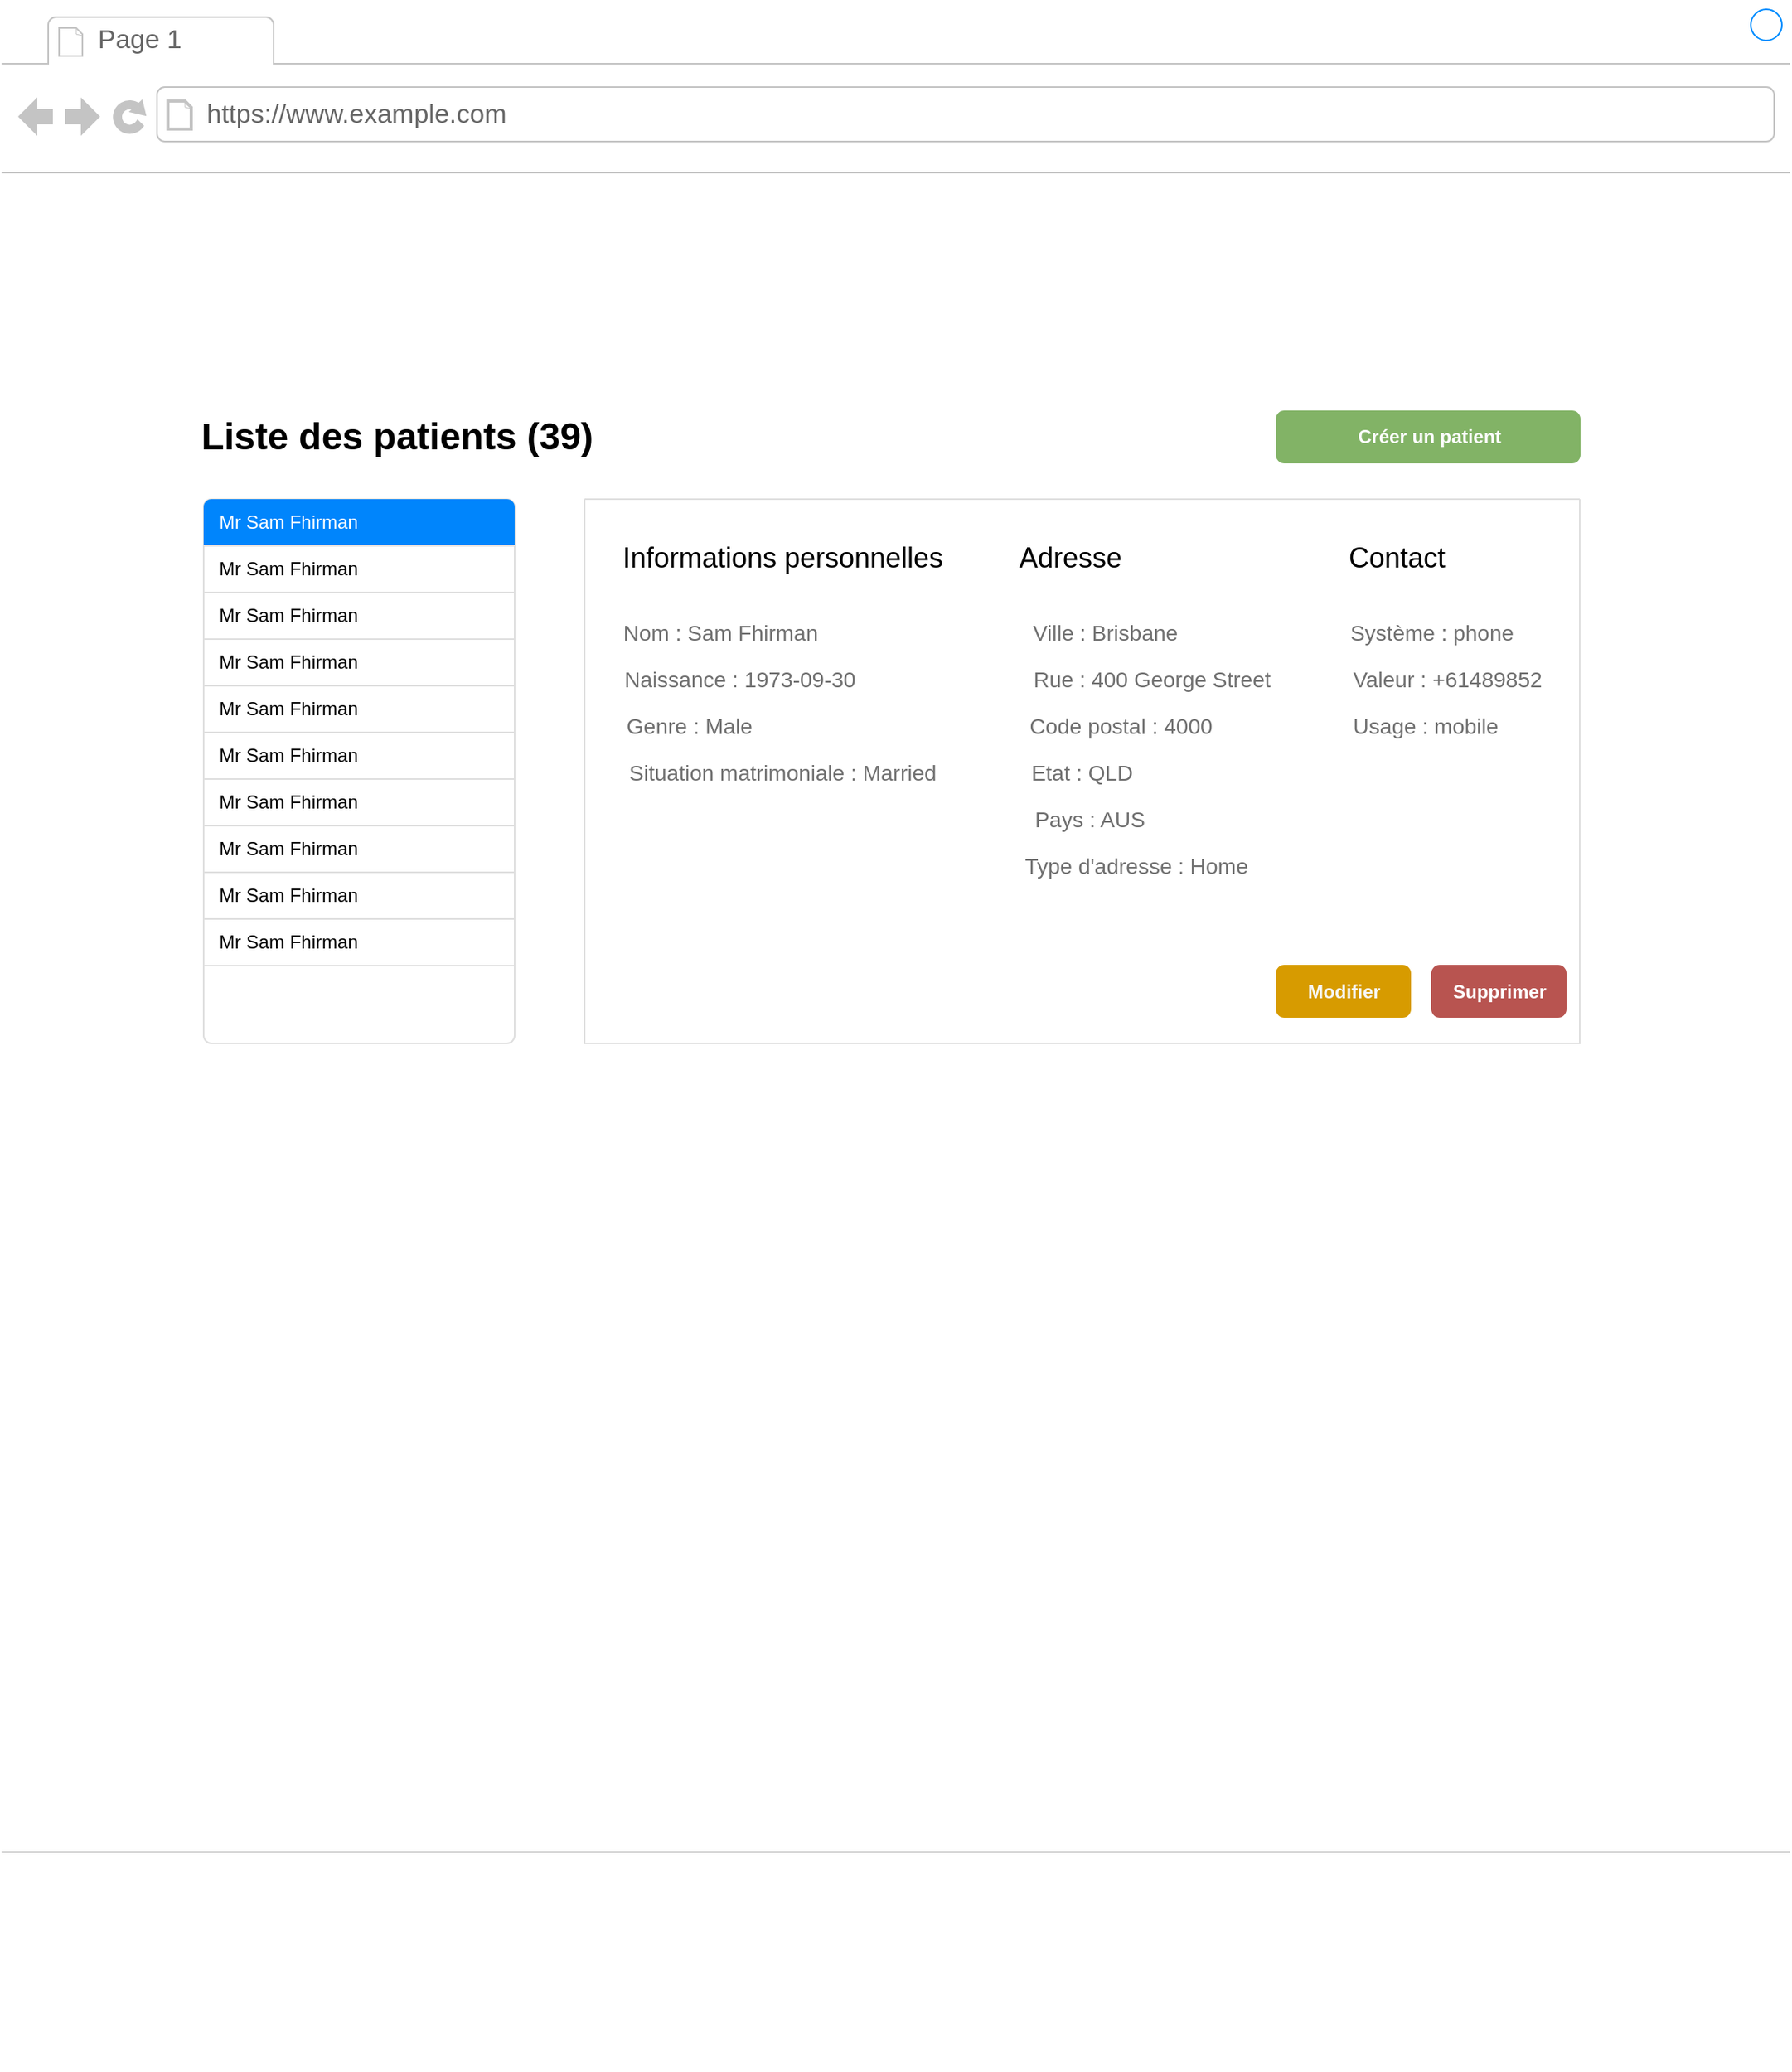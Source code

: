 <mxfile version="16.1.4" type="device"><diagram id="piDafpqhtRUU5qUU-vj8" name="Page-1"><mxGraphModel dx="2076" dy="1094" grid="1" gridSize="10" guides="1" tooltips="1" connect="1" arrows="1" fold="1" page="1" pageScale="1" pageWidth="827" pageHeight="1169" math="0" shadow="0"><root><mxCell id="0"/><mxCell id="1" parent="0"/><mxCell id="8962rQQDY3VNNf6We3Pp-1" value="" style="strokeWidth=1;shadow=0;dashed=0;align=center;html=1;shape=mxgraph.mockup.containers.browserWindow;rSize=0;strokeColor2=#008cff;strokeColor3=#c4c4c4;mainText=,;recursiveResize=0;strokeColor=#FFFFFF;fontColor=#FFFFFF;" parent="1" vertex="1"><mxGeometry x="50" y="80" width="1150" height="1330" as="geometry"/></mxCell><mxCell id="8962rQQDY3VNNf6We3Pp-2" value="Page 1" style="strokeWidth=1;shadow=0;dashed=0;align=center;html=1;shape=mxgraph.mockup.containers.anchor;fontSize=17;fontColor=#666666;align=left;" parent="8962rQQDY3VNNf6We3Pp-1" vertex="1"><mxGeometry x="60" y="12" width="110" height="26" as="geometry"/></mxCell><mxCell id="8962rQQDY3VNNf6We3Pp-3" value="https://www.example.com" style="strokeWidth=1;shadow=0;dashed=0;align=center;html=1;shape=mxgraph.mockup.containers.anchor;rSize=0;fontSize=17;fontColor=#666666;align=left;" parent="8962rQQDY3VNNf6We3Pp-1" vertex="1"><mxGeometry x="130" y="60" width="250" height="26" as="geometry"/></mxCell><mxCell id="8962rQQDY3VNNf6We3Pp-35" value="" style="verticalLabelPosition=bottom;shadow=0;dashed=0;align=center;html=1;verticalAlign=top;strokeWidth=1;shape=mxgraph.mockup.markup.line;strokeColor=#999999;fillColor=#008CFF;fontSize=13;fontColor=#0066CC;" parent="8962rQQDY3VNNf6We3Pp-1" vertex="1"><mxGeometry y="1180" width="1150" height="20" as="geometry"/></mxCell><mxCell id="xe8l5Lqo1A8lLzAOw7wb-20" value="Liste des patients (39)" style="text;strokeColor=none;fillColor=none;html=1;fontSize=24;fontStyle=1;verticalAlign=middle;align=center;fontColor=#000000;" vertex="1" parent="8962rQQDY3VNNf6We3Pp-1"><mxGeometry x="204" y="260" width="100" height="40" as="geometry"/></mxCell><mxCell id="xe8l5Lqo1A8lLzAOw7wb-2" value="" style="html=1;shadow=0;dashed=0;shape=mxgraph.bootstrap.rrect;rSize=5;strokeColor=#DFDFDF;html=1;whiteSpace=wrap;fillColor=#FFFFFF;fontColor=#000000;" vertex="1" parent="8962rQQDY3VNNf6We3Pp-1"><mxGeometry x="130" y="320" width="200" height="350" as="geometry"/></mxCell><mxCell id="xe8l5Lqo1A8lLzAOw7wb-3" value="Mr Sam Fhirman" style="html=1;shadow=0;dashed=0;shape=mxgraph.bootstrap.topButton;rSize=5;strokeColor=none;fillColor=#0085FC;fontColor=#ffffff;perimeter=none;whiteSpace=wrap;resizeWidth=1;align=left;spacing=10;" vertex="1" parent="xe8l5Lqo1A8lLzAOw7wb-2"><mxGeometry width="200" height="30" relative="1" as="geometry"/></mxCell><mxCell id="xe8l5Lqo1A8lLzAOw7wb-4" value="Mr Sam Fhirman" style="strokeColor=inherit;fillColor=inherit;gradientColor=inherit;fontColor=inherit;html=1;shadow=0;dashed=0;perimeter=none;whiteSpace=wrap;resizeWidth=1;align=left;spacing=10;" vertex="1" parent="xe8l5Lqo1A8lLzAOw7wb-2"><mxGeometry width="200" height="30" relative="1" as="geometry"><mxPoint y="30" as="offset"/></mxGeometry></mxCell><mxCell id="xe8l5Lqo1A8lLzAOw7wb-5" value="Mr Sam Fhirman" style="strokeColor=inherit;fillColor=inherit;gradientColor=inherit;fontColor=inherit;html=1;shadow=0;dashed=0;perimeter=none;whiteSpace=wrap;resizeWidth=1;align=left;spacing=10;" vertex="1" parent="xe8l5Lqo1A8lLzAOw7wb-2"><mxGeometry width="200" height="30" relative="1" as="geometry"><mxPoint y="60" as="offset"/></mxGeometry></mxCell><mxCell id="xe8l5Lqo1A8lLzAOw7wb-12" value="Mr Sam Fhirman" style="strokeColor=inherit;fillColor=inherit;gradientColor=inherit;fontColor=inherit;html=1;shadow=0;dashed=0;perimeter=none;whiteSpace=wrap;resizeWidth=1;align=left;spacing=10;" vertex="1" parent="xe8l5Lqo1A8lLzAOw7wb-2"><mxGeometry y="90" width="200" height="30" as="geometry"/></mxCell><mxCell id="xe8l5Lqo1A8lLzAOw7wb-14" value="Mr Sam Fhirman" style="strokeColor=inherit;fillColor=inherit;gradientColor=inherit;fontColor=inherit;html=1;shadow=0;dashed=0;perimeter=none;whiteSpace=wrap;resizeWidth=1;align=left;spacing=10;" vertex="1" parent="xe8l5Lqo1A8lLzAOw7wb-2"><mxGeometry y="120" width="200" height="30" as="geometry"/></mxCell><mxCell id="xe8l5Lqo1A8lLzAOw7wb-15" value="Mr Sam Fhirman" style="strokeColor=inherit;fillColor=inherit;gradientColor=inherit;fontColor=inherit;html=1;shadow=0;dashed=0;perimeter=none;whiteSpace=wrap;resizeWidth=1;align=left;spacing=10;" vertex="1" parent="xe8l5Lqo1A8lLzAOw7wb-2"><mxGeometry y="150" width="200" height="30" as="geometry"/></mxCell><mxCell id="xe8l5Lqo1A8lLzAOw7wb-16" value="Mr Sam Fhirman" style="strokeColor=inherit;fillColor=inherit;gradientColor=inherit;fontColor=inherit;html=1;shadow=0;dashed=0;perimeter=none;whiteSpace=wrap;resizeWidth=1;align=left;spacing=10;" vertex="1" parent="xe8l5Lqo1A8lLzAOw7wb-2"><mxGeometry y="180" width="200" height="30" as="geometry"/></mxCell><mxCell id="xe8l5Lqo1A8lLzAOw7wb-17" value="Mr Sam Fhirman" style="strokeColor=inherit;fillColor=inherit;gradientColor=inherit;fontColor=inherit;html=1;shadow=0;dashed=0;perimeter=none;whiteSpace=wrap;resizeWidth=1;align=left;spacing=10;" vertex="1" parent="xe8l5Lqo1A8lLzAOw7wb-2"><mxGeometry y="210" width="200" height="30" as="geometry"/></mxCell><mxCell id="xe8l5Lqo1A8lLzAOw7wb-18" value="Mr Sam Fhirman" style="strokeColor=inherit;fillColor=inherit;gradientColor=inherit;fontColor=inherit;html=1;shadow=0;dashed=0;perimeter=none;whiteSpace=wrap;resizeWidth=1;align=left;spacing=10;" vertex="1" parent="xe8l5Lqo1A8lLzAOw7wb-2"><mxGeometry y="240" width="200" height="30" as="geometry"/></mxCell><mxCell id="xe8l5Lqo1A8lLzAOw7wb-19" value="Mr Sam Fhirman" style="strokeColor=inherit;fillColor=inherit;gradientColor=inherit;fontColor=inherit;html=1;shadow=0;dashed=0;perimeter=none;whiteSpace=wrap;resizeWidth=1;align=left;spacing=10;" vertex="1" parent="xe8l5Lqo1A8lLzAOw7wb-2"><mxGeometry y="270" width="200" height="30" as="geometry"/></mxCell><mxCell id="xe8l5Lqo1A8lLzAOw7wb-24" value="" style="swimlane;startSize=0;fontColor=#000000;strokeColor=#DFDFDF;" vertex="1" parent="8962rQQDY3VNNf6We3Pp-1"><mxGeometry x="375" y="320" width="640" height="350" as="geometry"/></mxCell><mxCell id="xe8l5Lqo1A8lLzAOw7wb-27" value="&lt;font style=&quot;font-size: 18px&quot;&gt;Adresse&lt;/font&gt;" style="text;html=1;strokeColor=none;fillColor=none;align=center;verticalAlign=middle;whiteSpace=wrap;rounded=0;fontSize=26;fontColor=#000000;" vertex="1" parent="xe8l5Lqo1A8lLzAOw7wb-24"><mxGeometry x="255" y="20" width="115" height="30" as="geometry"/></mxCell><mxCell id="xe8l5Lqo1A8lLzAOw7wb-30" value="&lt;font style=&quot;font-size: 18px&quot;&gt;Contact&lt;/font&gt;" style="text;html=1;strokeColor=none;fillColor=none;align=center;verticalAlign=middle;whiteSpace=wrap;rounded=0;fontSize=26;fontColor=#000000;" vertex="1" parent="xe8l5Lqo1A8lLzAOw7wb-24"><mxGeometry x="465" y="20" width="115" height="30" as="geometry"/></mxCell><mxCell id="xe8l5Lqo1A8lLzAOw7wb-31" value="&lt;font style=&quot;font-size: 18px&quot;&gt;Informations personnelles&lt;/font&gt;" style="text;html=1;strokeColor=none;fillColor=none;align=center;verticalAlign=middle;whiteSpace=wrap;rounded=0;fontSize=26;fontColor=#000000;" vertex="1" parent="xe8l5Lqo1A8lLzAOw7wb-24"><mxGeometry y="20" width="255" height="30" as="geometry"/></mxCell><mxCell id="xe8l5Lqo1A8lLzAOw7wb-32" value="&lt;font style=&quot;font-size: 14px&quot; color=&quot;#707070&quot;&gt;Nom : Sam Fhirman&lt;/font&gt;" style="text;html=1;strokeColor=none;fillColor=none;align=center;verticalAlign=middle;whiteSpace=wrap;rounded=0;fontSize=18;fontColor=#000000;" vertex="1" parent="xe8l5Lqo1A8lLzAOw7wb-24"><mxGeometry x="15" y="70" width="145" height="30" as="geometry"/></mxCell><mxCell id="xe8l5Lqo1A8lLzAOw7wb-34" value="&lt;span style=&quot;color: rgb(112 , 112 , 112) ; font-size: 14px&quot;&gt;Naissance : 1973-09-30&lt;/span&gt;" style="text;html=1;strokeColor=none;fillColor=none;align=center;verticalAlign=middle;whiteSpace=wrap;rounded=0;fontSize=18;fontColor=#000000;" vertex="1" parent="xe8l5Lqo1A8lLzAOw7wb-24"><mxGeometry x="10" y="100" width="180" height="30" as="geometry"/></mxCell><mxCell id="xe8l5Lqo1A8lLzAOw7wb-35" value="&lt;span style=&quot;color: rgb(112 , 112 , 112) ; font-size: 14px&quot;&gt;Genre : Male&lt;/span&gt;" style="text;html=1;strokeColor=none;fillColor=none;align=center;verticalAlign=middle;whiteSpace=wrap;rounded=0;fontSize=18;fontColor=#000000;" vertex="1" parent="xe8l5Lqo1A8lLzAOw7wb-24"><mxGeometry x="15" y="130" width="105" height="30" as="geometry"/></mxCell><mxCell id="xe8l5Lqo1A8lLzAOw7wb-36" value="&lt;span style=&quot;color: rgb(112 , 112 , 112) ; font-size: 14px&quot;&gt;Situation matrimoniale : Married&lt;/span&gt;" style="text;html=1;strokeColor=none;fillColor=none;align=center;verticalAlign=middle;whiteSpace=wrap;rounded=0;fontSize=18;fontColor=#000000;" vertex="1" parent="xe8l5Lqo1A8lLzAOw7wb-24"><mxGeometry x="20" y="160" width="215" height="30" as="geometry"/></mxCell><mxCell id="xe8l5Lqo1A8lLzAOw7wb-37" value="&lt;span style=&quot;color: rgb(112 , 112 , 112) ; font-size: 14px&quot;&gt;Ville : Brisbane&lt;/span&gt;" style="text;html=1;strokeColor=none;fillColor=none;align=center;verticalAlign=middle;whiteSpace=wrap;rounded=0;fontSize=18;fontColor=#000000;" vertex="1" parent="xe8l5Lqo1A8lLzAOw7wb-24"><mxGeometry x="245" y="70" width="180" height="30" as="geometry"/></mxCell><mxCell id="xe8l5Lqo1A8lLzAOw7wb-38" value="&lt;font color=&quot;#707070&quot;&gt;&lt;span style=&quot;font-size: 14px&quot;&gt;Etat : QLD&lt;/span&gt;&lt;/font&gt;" style="text;html=1;strokeColor=none;fillColor=none;align=center;verticalAlign=middle;whiteSpace=wrap;rounded=0;fontSize=18;fontColor=#000000;" vertex="1" parent="xe8l5Lqo1A8lLzAOw7wb-24"><mxGeometry x="230" y="160" width="180" height="30" as="geometry"/></mxCell><mxCell id="xe8l5Lqo1A8lLzAOw7wb-39" value="&lt;span style=&quot;color: rgb(112 , 112 , 112) ; font-size: 14px&quot;&gt;Code postal : 4000&lt;/span&gt;" style="text;html=1;strokeColor=none;fillColor=none;align=center;verticalAlign=middle;whiteSpace=wrap;rounded=0;fontSize=18;fontColor=#000000;" vertex="1" parent="xe8l5Lqo1A8lLzAOw7wb-24"><mxGeometry x="255" y="130" width="180" height="30" as="geometry"/></mxCell><mxCell id="xe8l5Lqo1A8lLzAOw7wb-40" value="&lt;span style=&quot;color: rgb(112 , 112 , 112) ; font-size: 14px&quot;&gt;Pays : AUS&lt;/span&gt;" style="text;html=1;strokeColor=none;fillColor=none;align=center;verticalAlign=middle;whiteSpace=wrap;rounded=0;fontSize=18;fontColor=#000000;" vertex="1" parent="xe8l5Lqo1A8lLzAOw7wb-24"><mxGeometry x="235" y="190" width="180" height="30" as="geometry"/></mxCell><mxCell id="xe8l5Lqo1A8lLzAOw7wb-41" value="&lt;font color=&quot;#707070&quot;&gt;&lt;span style=&quot;font-size: 14px&quot;&gt;Rue : 400 George Street&lt;/span&gt;&lt;/font&gt;" style="text;html=1;strokeColor=none;fillColor=none;align=center;verticalAlign=middle;whiteSpace=wrap;rounded=0;fontSize=18;fontColor=#000000;" vertex="1" parent="xe8l5Lqo1A8lLzAOw7wb-24"><mxGeometry x="275" y="100" width="180" height="30" as="geometry"/></mxCell><mxCell id="xe8l5Lqo1A8lLzAOw7wb-42" value="&lt;span style=&quot;color: rgb(112 , 112 , 112) ; font-size: 14px&quot;&gt;Type d'adresse : Home&lt;/span&gt;" style="text;html=1;strokeColor=none;fillColor=none;align=center;verticalAlign=middle;whiteSpace=wrap;rounded=0;fontSize=18;fontColor=#000000;" vertex="1" parent="xe8l5Lqo1A8lLzAOw7wb-24"><mxGeometry x="265" y="220" width="180" height="30" as="geometry"/></mxCell><mxCell id="xe8l5Lqo1A8lLzAOw7wb-43" value="&lt;font color=&quot;#707070&quot;&gt;&lt;span style=&quot;font-size: 14px&quot;&gt;Système : phone&lt;/span&gt;&lt;/font&gt;" style="text;html=1;strokeColor=none;fillColor=none;align=center;verticalAlign=middle;whiteSpace=wrap;rounded=0;fontSize=18;fontColor=#000000;" vertex="1" parent="xe8l5Lqo1A8lLzAOw7wb-24"><mxGeometry x="455" y="70" width="180" height="30" as="geometry"/></mxCell><mxCell id="xe8l5Lqo1A8lLzAOw7wb-44" value="&lt;font color=&quot;#707070&quot;&gt;&lt;span style=&quot;font-size: 14px&quot;&gt;Valeur : +61489852&lt;/span&gt;&lt;/font&gt;" style="text;html=1;strokeColor=none;fillColor=none;align=center;verticalAlign=middle;whiteSpace=wrap;rounded=0;fontSize=18;fontColor=#000000;" vertex="1" parent="xe8l5Lqo1A8lLzAOw7wb-24"><mxGeometry x="465" y="100" width="180" height="30" as="geometry"/></mxCell><mxCell id="xe8l5Lqo1A8lLzAOw7wb-45" value="&lt;font color=&quot;#707070&quot;&gt;&lt;span style=&quot;font-size: 14px&quot;&gt;Usage : mobile&lt;/span&gt;&lt;/font&gt;" style="text;html=1;strokeColor=none;fillColor=none;align=center;verticalAlign=middle;whiteSpace=wrap;rounded=0;fontSize=18;fontColor=#000000;" vertex="1" parent="xe8l5Lqo1A8lLzAOw7wb-24"><mxGeometry x="451" y="130" width="180" height="30" as="geometry"/></mxCell><mxCell id="xe8l5Lqo1A8lLzAOw7wb-46" value="&lt;b&gt;&lt;font color=&quot;#f7f7f7&quot;&gt;Modifier&lt;/font&gt;&lt;/b&gt;" style="rounded=1;fillColor=#D79B00;align=center;strokeColor=#d79b00;html=1;fontSize=12;sketch=0;" vertex="1" parent="xe8l5Lqo1A8lLzAOw7wb-24"><mxGeometry x="445" y="300" width="86" height="33" as="geometry"/></mxCell><mxCell id="xe8l5Lqo1A8lLzAOw7wb-50" value="&lt;font color=&quot;#ffffff&quot;&gt;&lt;b&gt;Supprimer&lt;/b&gt;&lt;/font&gt;" style="rounded=1;fillColor=#B85450;align=center;strokeColor=#b85450;html=1;fontSize=12;sketch=0;" vertex="1" parent="xe8l5Lqo1A8lLzAOw7wb-24"><mxGeometry x="545" y="300" width="86" height="33" as="geometry"/></mxCell><mxCell id="xe8l5Lqo1A8lLzAOw7wb-53" value="&lt;b&gt;&lt;font color=&quot;#fcfcfc&quot;&gt;Créer un patient&lt;/font&gt;&lt;/b&gt;" style="rounded=1;fillColor=#82B366;align=center;strokeColor=#82b366;html=1;fontSize=12;sketch=0;" vertex="1" parent="8962rQQDY3VNNf6We3Pp-1"><mxGeometry x="820" y="263.5" width="195" height="33" as="geometry"/></mxCell><mxCell id="xe8l5Lqo1A8lLzAOw7wb-56" value="" style="shape=image;html=1;verticalAlign=top;verticalLabelPosition=bottom;labelBackgroundColor=#ffffff;imageAspect=0;aspect=fixed;image=https://cdn3.iconfinder.com/data/icons/arrow-outline-8/32/right-128.png;fontSize=14;fontColor=#FCFCFC;strokeColor=#DFDFDF;fillColor=#82B366;" vertex="1" parent="8962rQQDY3VNNf6We3Pp-1"><mxGeometry x="284" y="680" width="30" height="30" as="geometry"/></mxCell><mxCell id="xe8l5Lqo1A8lLzAOw7wb-57" value="" style="shape=image;html=1;verticalAlign=top;verticalLabelPosition=bottom;labelBackgroundColor=#ffffff;imageAspect=0;aspect=fixed;image=https://cdn3.iconfinder.com/data/icons/arrow-outline-8/32/right-128.png;fontSize=14;fontColor=#FCFCFC;strokeColor=#DFDFDF;fillColor=#82B366;rotation=-180;" vertex="1" parent="8962rQQDY3VNNf6We3Pp-1"><mxGeometry x="150" y="680" width="30" height="30" as="geometry"/></mxCell><mxCell id="xe8l5Lqo1A8lLzAOw7wb-58" value="" style="shape=image;html=1;verticalAlign=top;verticalLabelPosition=bottom;labelBackgroundColor=#ffffff;imageAspect=0;aspect=fixed;image=https://cdn4.iconfinder.com/data/icons/app-custom-ui-1/48/Loupe-128.png;fontSize=14;fontColor=#FCFCFC;strokeColor=#DFDFDF;fillColor=#82B366;" vertex="1" parent="8962rQQDY3VNNf6We3Pp-1"><mxGeometry x="400" y="266.75" width="26.5" height="26.5" as="geometry"/></mxCell></root></mxGraphModel></diagram></mxfile>